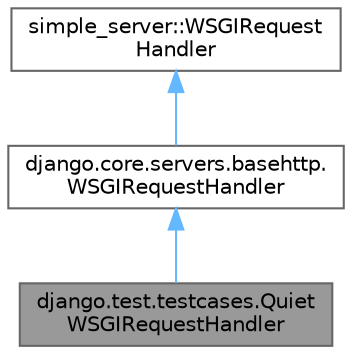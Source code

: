digraph "django.test.testcases.QuietWSGIRequestHandler"
{
 // LATEX_PDF_SIZE
  bgcolor="transparent";
  edge [fontname=Helvetica,fontsize=10,labelfontname=Helvetica,labelfontsize=10];
  node [fontname=Helvetica,fontsize=10,shape=box,height=0.2,width=0.4];
  Node1 [id="Node000001",label="django.test.testcases.Quiet\lWSGIRequestHandler",height=0.2,width=0.4,color="gray40", fillcolor="grey60", style="filled", fontcolor="black",tooltip=" "];
  Node2 -> Node1 [id="edge3_Node000001_Node000002",dir="back",color="steelblue1",style="solid",tooltip=" "];
  Node2 [id="Node000002",label="django.core.servers.basehttp.\lWSGIRequestHandler",height=0.2,width=0.4,color="gray40", fillcolor="white", style="filled",URL="$classdjango_1_1core_1_1servers_1_1basehttp_1_1WSGIRequestHandler.html",tooltip=" "];
  Node3 -> Node2 [id="edge4_Node000002_Node000003",dir="back",color="steelblue1",style="solid",tooltip=" "];
  Node3 [id="Node000003",label="simple_server::WSGIRequest\lHandler",height=0.2,width=0.4,color="gray40", fillcolor="white", style="filled",tooltip=" "];
}

